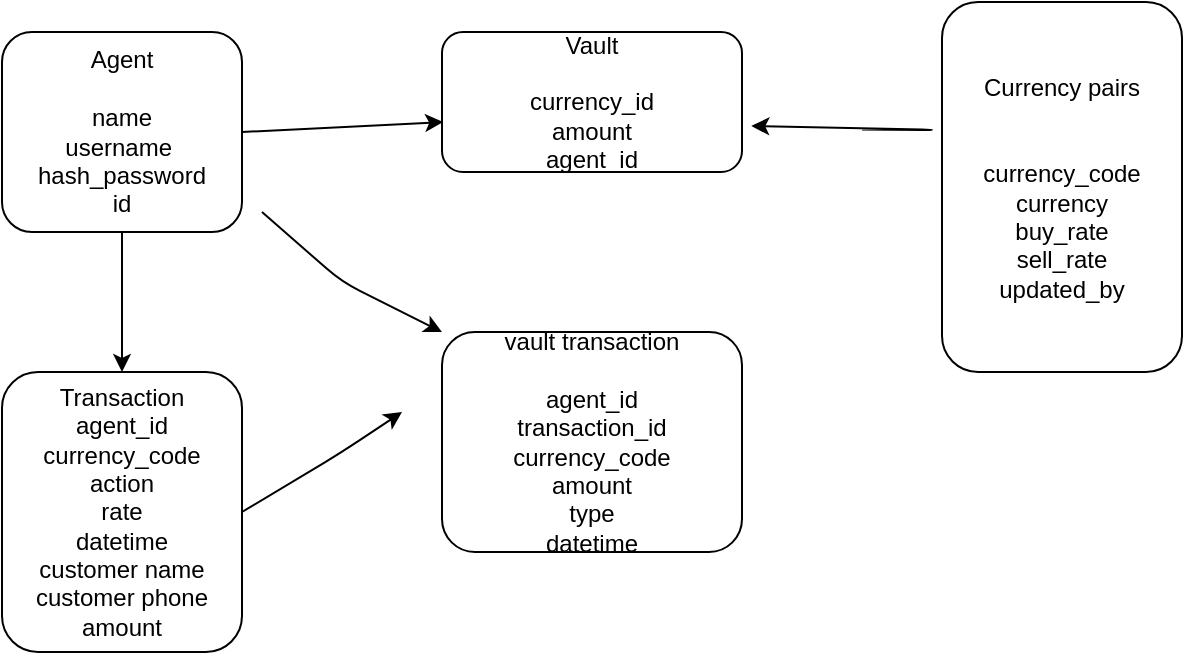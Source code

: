 <mxfile>
    <diagram id="8X7keAAUkCYeNsxqTZ2R" name="Page-1">
        <mxGraphModel dx="676" dy="263" grid="1" gridSize="10" guides="1" tooltips="1" connect="1" arrows="1" fold="1" page="1" pageScale="1" pageWidth="850" pageHeight="1100" math="0" shadow="0">
            <root>
                <mxCell id="0"/>
                <mxCell id="1" parent="0"/>
                <mxCell id="2" value="Agent&lt;br&gt;&lt;br&gt;name&lt;br&gt;username&amp;nbsp;&lt;br&gt;hash_password&lt;br&gt;id" style="rounded=1;whiteSpace=wrap;html=1;" parent="1" vertex="1">
                    <mxGeometry x="80" y="90" width="120" height="100" as="geometry"/>
                </mxCell>
                <mxCell id="3" value="Currency pairs&lt;br&gt;&lt;br&gt;&lt;br&gt;currency_code&lt;br&gt;currency&lt;br&gt;buy_rate&lt;br&gt;sell_rate&lt;br&gt;updated_by" style="rounded=1;whiteSpace=wrap;html=1;" parent="1" vertex="1">
                    <mxGeometry x="550" y="75" width="120" height="185" as="geometry"/>
                </mxCell>
                <mxCell id="4" value="Transaction&lt;br&gt;agent_id&lt;br&gt;currency_code&lt;br&gt;action&lt;br&gt;rate&lt;br&gt;datetime&lt;br&gt;customer name&lt;br&gt;customer phone&lt;br&gt;amount" style="rounded=1;whiteSpace=wrap;html=1;" parent="1" vertex="1">
                    <mxGeometry x="80" y="260" width="120" height="140" as="geometry"/>
                </mxCell>
                <mxCell id="6" value="Vault&lt;br&gt;&lt;br&gt;currency_id&lt;br&gt;amount&lt;br&gt;agent_id" style="rounded=1;whiteSpace=wrap;html=1;" parent="1" vertex="1">
                    <mxGeometry x="300" y="90" width="150" height="70" as="geometry"/>
                </mxCell>
                <mxCell id="7" value="vault transaction&lt;br&gt;&lt;br&gt;agent_id&lt;br&gt;transaction_id&lt;br&gt;currency_code&lt;br&gt;amount&lt;br&gt;type&lt;br&gt;datetime" style="rounded=1;whiteSpace=wrap;html=1;" parent="1" vertex="1">
                    <mxGeometry x="300" y="240" width="150" height="110" as="geometry"/>
                </mxCell>
                <mxCell id="8" value="" style="endArrow=classic;html=1;exitX=1;exitY=0.5;exitDx=0;exitDy=0;entryX=0.004;entryY=0.643;entryDx=0;entryDy=0;entryPerimeter=0;" parent="1" source="2" target="6" edge="1">
                    <mxGeometry width="50" height="50" relative="1" as="geometry">
                        <mxPoint x="360" y="240" as="sourcePoint"/>
                        <mxPoint x="410" y="190" as="targetPoint"/>
                    </mxGeometry>
                </mxCell>
                <mxCell id="11" value="" style="endArrow=classic;html=1;" parent="1" source="2" edge="1">
                    <mxGeometry width="50" height="50" relative="1" as="geometry">
                        <mxPoint x="150" y="400" as="sourcePoint"/>
                        <mxPoint x="140" y="260" as="targetPoint"/>
                    </mxGeometry>
                </mxCell>
                <mxCell id="12" value="" style="endArrow=classic;html=1;exitX=1;exitY=0.5;exitDx=0;exitDy=0;entryX=1.031;entryY=0.671;entryDx=0;entryDy=0;entryPerimeter=0;" parent="1" target="6" edge="1">
                    <mxGeometry width="50" height="50" relative="1" as="geometry">
                        <mxPoint x="510" y="138.75" as="sourcePoint"/>
                        <mxPoint x="610" y="141.25" as="targetPoint"/>
                        <Array as="points">
                            <mxPoint x="550" y="139"/>
                        </Array>
                    </mxGeometry>
                </mxCell>
                <mxCell id="13" value="" style="endArrow=classic;html=1;exitX=1;exitY=0.5;exitDx=0;exitDy=0;" edge="1" parent="1" source="4">
                    <mxGeometry width="50" height="50" relative="1" as="geometry">
                        <mxPoint x="360" y="260" as="sourcePoint"/>
                        <mxPoint x="280" y="280" as="targetPoint"/>
                        <Array as="points">
                            <mxPoint x="250" y="300"/>
                        </Array>
                    </mxGeometry>
                </mxCell>
                <mxCell id="14" value="" style="endArrow=classic;html=1;entryX=0;entryY=0;entryDx=0;entryDy=0;" edge="1" parent="1" target="7">
                    <mxGeometry width="50" height="50" relative="1" as="geometry">
                        <mxPoint x="210" y="180" as="sourcePoint"/>
                        <mxPoint x="300" y="190" as="targetPoint"/>
                        <Array as="points">
                            <mxPoint x="250" y="215"/>
                        </Array>
                    </mxGeometry>
                </mxCell>
            </root>
        </mxGraphModel>
    </diagram>
</mxfile>